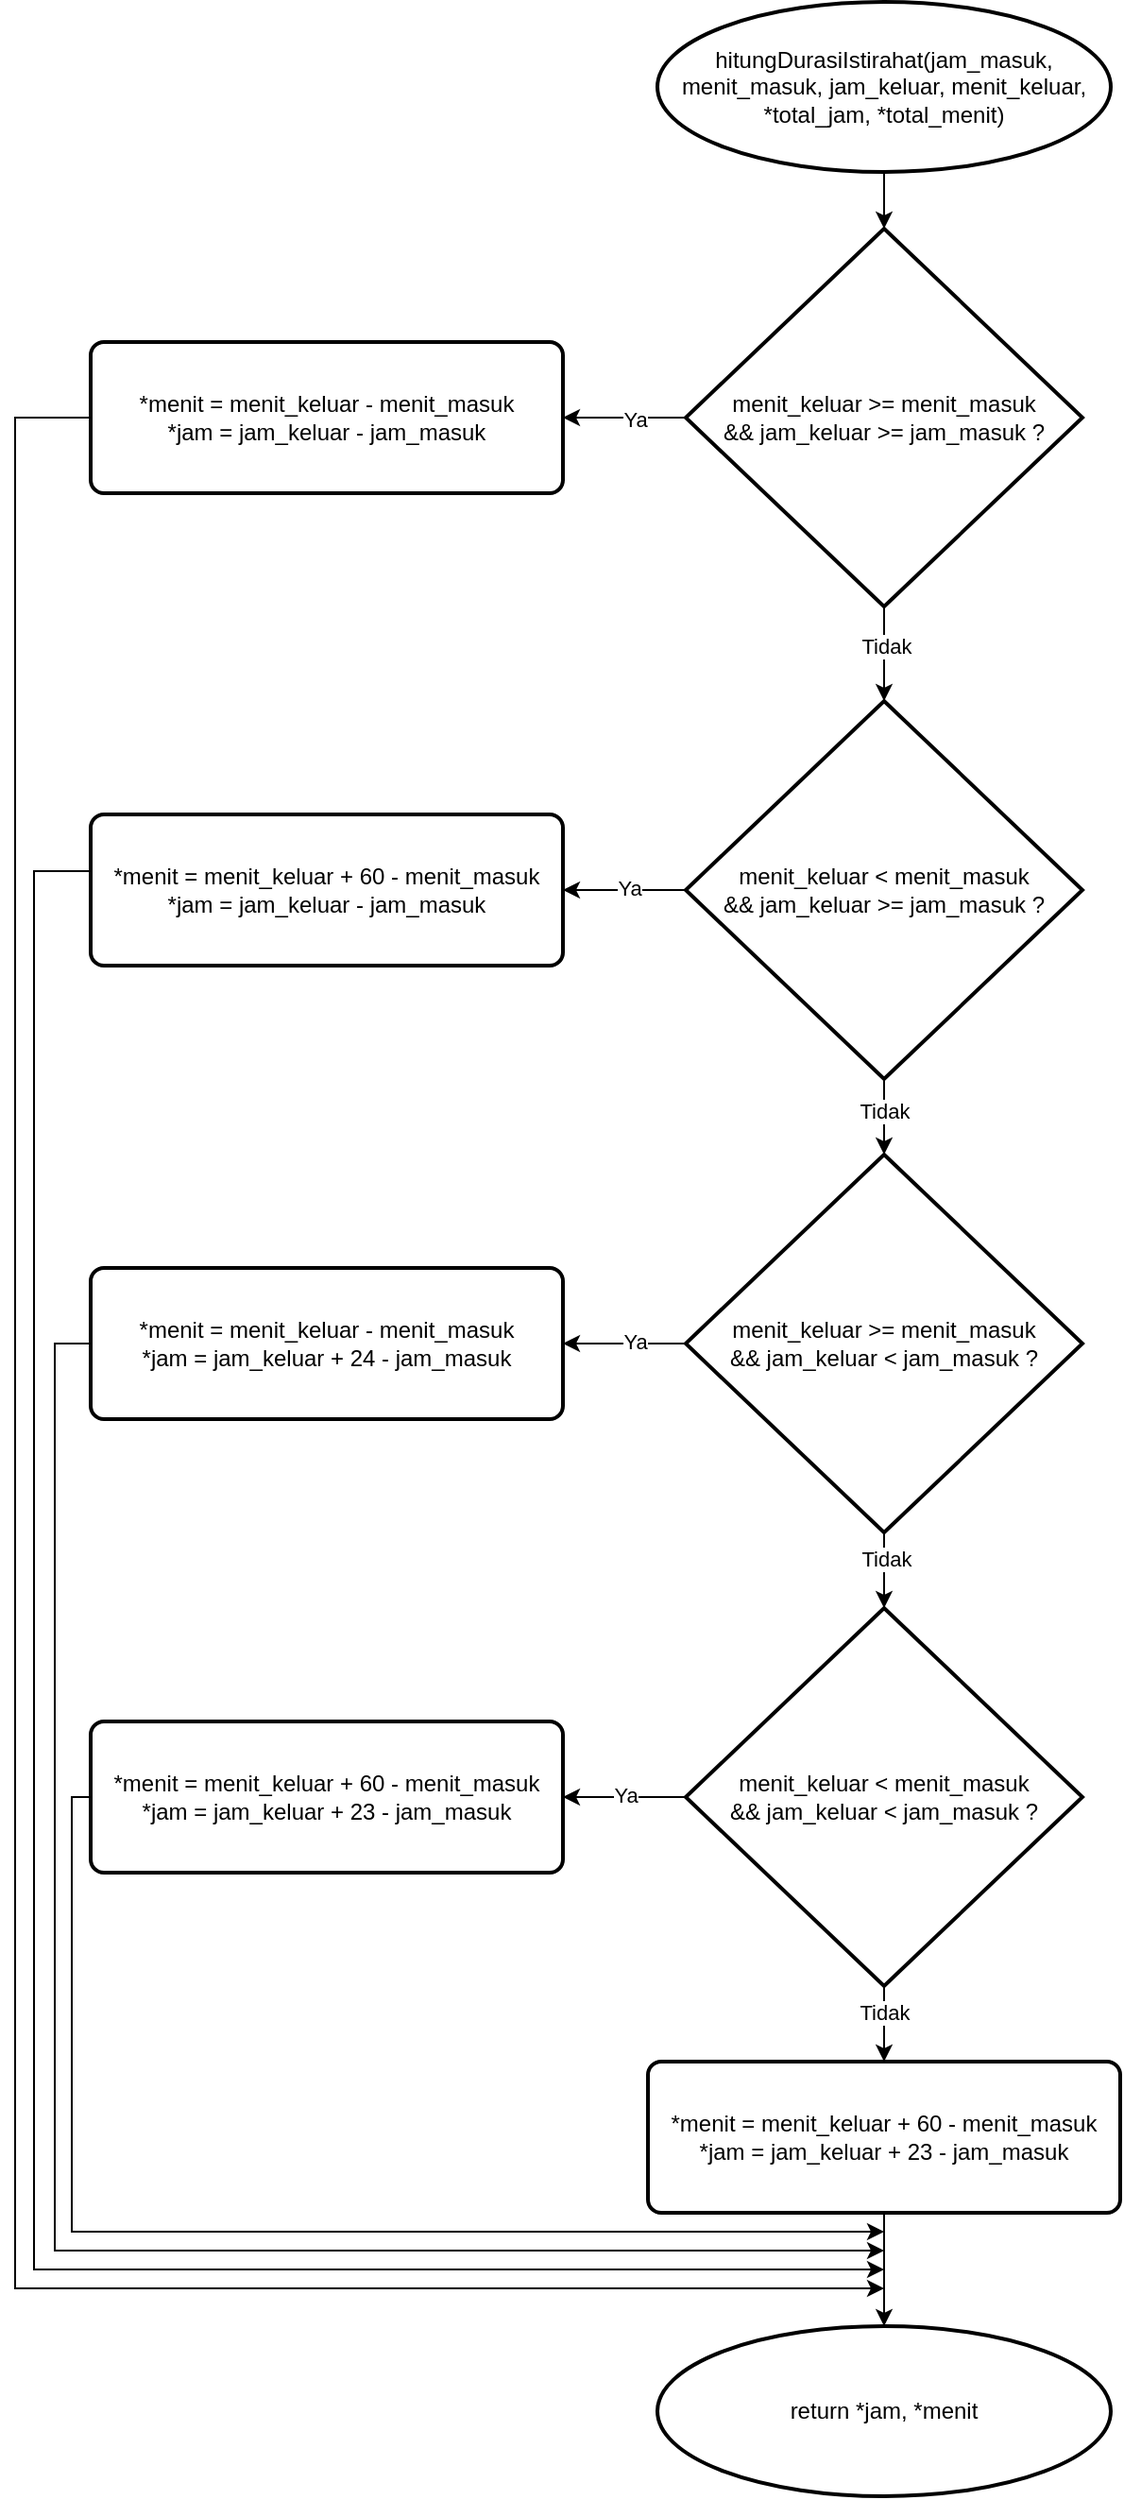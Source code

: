<mxfile version="23.1.5" type="device">
  <diagram name="Page-1" id="Qz_ZhkEUkmSTKMvfffAE">
    <mxGraphModel dx="2002" dy="741" grid="1" gridSize="10" guides="1" tooltips="1" connect="1" arrows="1" fold="1" page="1" pageScale="1" pageWidth="850" pageHeight="1100" math="0" shadow="0">
      <root>
        <mxCell id="0" />
        <mxCell id="1" parent="0" />
        <mxCell id="fGrcY3Q_agMODw4OWnMs-1" value="hitungDurasiIstirahat(jam_masuk, menit_masuk, jam_keluar, menit_keluar, *total_jam, *total_menit)" style="strokeWidth=2;html=1;shape=mxgraph.flowchart.start_1;whiteSpace=wrap;" vertex="1" parent="1">
          <mxGeometry x="280" y="40" width="240" height="90" as="geometry" />
        </mxCell>
        <mxCell id="fGrcY3Q_agMODw4OWnMs-13" style="edgeStyle=orthogonalEdgeStyle;rounded=0;orthogonalLoop=1;jettySize=auto;html=1;exitX=0;exitY=0.5;exitDx=0;exitDy=0;exitPerimeter=0;entryX=1;entryY=0.5;entryDx=0;entryDy=0;" edge="1" parent="1" source="fGrcY3Q_agMODw4OWnMs-2" target="fGrcY3Q_agMODw4OWnMs-11">
          <mxGeometry relative="1" as="geometry" />
        </mxCell>
        <mxCell id="fGrcY3Q_agMODw4OWnMs-14" value="Ya" style="edgeLabel;html=1;align=center;verticalAlign=middle;resizable=0;points=[];" vertex="1" connectable="0" parent="fGrcY3Q_agMODw4OWnMs-13">
          <mxGeometry x="-0.07" y="1" relative="1" as="geometry">
            <mxPoint x="3" as="offset" />
          </mxGeometry>
        </mxCell>
        <mxCell id="fGrcY3Q_agMODw4OWnMs-2" value="menit_keluar &amp;gt;= menit_masuk&lt;br&gt;&amp;amp;&amp;amp; jam_keluar &amp;gt;= jam_masuk ?" style="strokeWidth=2;html=1;shape=mxgraph.flowchart.decision;whiteSpace=wrap;" vertex="1" parent="1">
          <mxGeometry x="295" y="160" width="210" height="200" as="geometry" />
        </mxCell>
        <mxCell id="fGrcY3Q_agMODw4OWnMs-3" style="edgeStyle=orthogonalEdgeStyle;rounded=0;orthogonalLoop=1;jettySize=auto;html=1;exitX=0.5;exitY=1;exitDx=0;exitDy=0;exitPerimeter=0;" edge="1" parent="1" source="fGrcY3Q_agMODw4OWnMs-2" target="fGrcY3Q_agMODw4OWnMs-2">
          <mxGeometry relative="1" as="geometry" />
        </mxCell>
        <mxCell id="fGrcY3Q_agMODw4OWnMs-4" style="edgeStyle=orthogonalEdgeStyle;rounded=0;orthogonalLoop=1;jettySize=auto;html=1;exitX=0.5;exitY=1;exitDx=0;exitDy=0;exitPerimeter=0;entryX=0.5;entryY=0;entryDx=0;entryDy=0;entryPerimeter=0;" edge="1" parent="1" source="fGrcY3Q_agMODw4OWnMs-1" target="fGrcY3Q_agMODw4OWnMs-2">
          <mxGeometry relative="1" as="geometry" />
        </mxCell>
        <mxCell id="fGrcY3Q_agMODw4OWnMs-17" style="edgeStyle=orthogonalEdgeStyle;rounded=0;orthogonalLoop=1;jettySize=auto;html=1;exitX=0;exitY=0.5;exitDx=0;exitDy=0;exitPerimeter=0;entryX=1;entryY=0.5;entryDx=0;entryDy=0;" edge="1" parent="1" source="fGrcY3Q_agMODw4OWnMs-5" target="fGrcY3Q_agMODw4OWnMs-16">
          <mxGeometry relative="1" as="geometry" />
        </mxCell>
        <mxCell id="fGrcY3Q_agMODw4OWnMs-18" value="Ya" style="edgeLabel;html=1;align=center;verticalAlign=middle;resizable=0;points=[];" vertex="1" connectable="0" parent="fGrcY3Q_agMODw4OWnMs-17">
          <mxGeometry x="-0.083" y="-1" relative="1" as="geometry">
            <mxPoint as="offset" />
          </mxGeometry>
        </mxCell>
        <mxCell id="fGrcY3Q_agMODw4OWnMs-5" value="menit_keluar &amp;lt; menit_masuk&lt;br&gt;&amp;amp;&amp;amp; jam_keluar &amp;gt;= jam_masuk ?" style="strokeWidth=2;html=1;shape=mxgraph.flowchart.decision;whiteSpace=wrap;" vertex="1" parent="1">
          <mxGeometry x="295" y="410" width="210" height="200" as="geometry" />
        </mxCell>
        <mxCell id="fGrcY3Q_agMODw4OWnMs-22" value="" style="edgeStyle=orthogonalEdgeStyle;rounded=0;orthogonalLoop=1;jettySize=auto;html=1;" edge="1" parent="1" source="fGrcY3Q_agMODw4OWnMs-6" target="fGrcY3Q_agMODw4OWnMs-20">
          <mxGeometry relative="1" as="geometry" />
        </mxCell>
        <mxCell id="fGrcY3Q_agMODw4OWnMs-23" value="Ya" style="edgeLabel;html=1;align=center;verticalAlign=middle;resizable=0;points=[];" vertex="1" connectable="0" parent="fGrcY3Q_agMODw4OWnMs-22">
          <mxGeometry x="-0.162" y="-1" relative="1" as="geometry">
            <mxPoint as="offset" />
          </mxGeometry>
        </mxCell>
        <mxCell id="fGrcY3Q_agMODw4OWnMs-6" value="menit_keluar &amp;gt;= menit_masuk&lt;br&gt;&amp;amp;&amp;amp; jam_keluar &amp;lt; jam_masuk ?" style="strokeWidth=2;html=1;shape=mxgraph.flowchart.decision;whiteSpace=wrap;" vertex="1" parent="1">
          <mxGeometry x="295" y="650" width="210" height="200" as="geometry" />
        </mxCell>
        <mxCell id="fGrcY3Q_agMODw4OWnMs-26" value="" style="edgeStyle=orthogonalEdgeStyle;rounded=0;orthogonalLoop=1;jettySize=auto;html=1;" edge="1" parent="1" source="fGrcY3Q_agMODw4OWnMs-7" target="fGrcY3Q_agMODw4OWnMs-25">
          <mxGeometry relative="1" as="geometry" />
        </mxCell>
        <mxCell id="fGrcY3Q_agMODw4OWnMs-29" value="Ya" style="edgeLabel;html=1;align=center;verticalAlign=middle;resizable=0;points=[];" vertex="1" connectable="0" parent="fGrcY3Q_agMODw4OWnMs-26">
          <mxGeometry x="-0.003" y="-1" relative="1" as="geometry">
            <mxPoint as="offset" />
          </mxGeometry>
        </mxCell>
        <mxCell id="fGrcY3Q_agMODw4OWnMs-28" value="" style="edgeStyle=orthogonalEdgeStyle;rounded=0;orthogonalLoop=1;jettySize=auto;html=1;" edge="1" parent="1" source="fGrcY3Q_agMODw4OWnMs-7" target="fGrcY3Q_agMODw4OWnMs-27">
          <mxGeometry relative="1" as="geometry" />
        </mxCell>
        <mxCell id="fGrcY3Q_agMODw4OWnMs-30" value="Tidak" style="edgeLabel;html=1;align=center;verticalAlign=middle;resizable=0;points=[];" vertex="1" connectable="0" parent="fGrcY3Q_agMODw4OWnMs-28">
          <mxGeometry x="-0.322" relative="1" as="geometry">
            <mxPoint as="offset" />
          </mxGeometry>
        </mxCell>
        <mxCell id="fGrcY3Q_agMODw4OWnMs-7" value="menit_keluar &amp;lt; menit_masuk&lt;br&gt;&amp;amp;&amp;amp; jam_keluar &amp;lt; jam_masuk ?" style="strokeWidth=2;html=1;shape=mxgraph.flowchart.decision;whiteSpace=wrap;" vertex="1" parent="1">
          <mxGeometry x="295" y="890" width="210" height="200" as="geometry" />
        </mxCell>
        <mxCell id="fGrcY3Q_agMODw4OWnMs-8" style="edgeStyle=orthogonalEdgeStyle;rounded=0;orthogonalLoop=1;jettySize=auto;html=1;exitX=0.5;exitY=1;exitDx=0;exitDy=0;exitPerimeter=0;entryX=0.5;entryY=0;entryDx=0;entryDy=0;entryPerimeter=0;" edge="1" parent="1" source="fGrcY3Q_agMODw4OWnMs-2" target="fGrcY3Q_agMODw4OWnMs-5">
          <mxGeometry relative="1" as="geometry" />
        </mxCell>
        <mxCell id="fGrcY3Q_agMODw4OWnMs-15" value="Tidak" style="edgeLabel;html=1;align=center;verticalAlign=middle;resizable=0;points=[];" vertex="1" connectable="0" parent="fGrcY3Q_agMODw4OWnMs-8">
          <mxGeometry x="-0.368" y="1" relative="1" as="geometry">
            <mxPoint y="5" as="offset" />
          </mxGeometry>
        </mxCell>
        <mxCell id="fGrcY3Q_agMODw4OWnMs-9" style="edgeStyle=orthogonalEdgeStyle;rounded=0;orthogonalLoop=1;jettySize=auto;html=1;exitX=0.5;exitY=1;exitDx=0;exitDy=0;exitPerimeter=0;entryX=0.5;entryY=0;entryDx=0;entryDy=0;entryPerimeter=0;" edge="1" parent="1" source="fGrcY3Q_agMODw4OWnMs-5" target="fGrcY3Q_agMODw4OWnMs-6">
          <mxGeometry relative="1" as="geometry" />
        </mxCell>
        <mxCell id="fGrcY3Q_agMODw4OWnMs-19" value="Tidak" style="edgeLabel;html=1;align=center;verticalAlign=middle;resizable=0;points=[];" vertex="1" connectable="0" parent="fGrcY3Q_agMODw4OWnMs-9">
          <mxGeometry x="-0.174" relative="1" as="geometry">
            <mxPoint as="offset" />
          </mxGeometry>
        </mxCell>
        <mxCell id="fGrcY3Q_agMODw4OWnMs-10" style="edgeStyle=orthogonalEdgeStyle;rounded=0;orthogonalLoop=1;jettySize=auto;html=1;exitX=0.5;exitY=1;exitDx=0;exitDy=0;exitPerimeter=0;entryX=0.5;entryY=0;entryDx=0;entryDy=0;entryPerimeter=0;" edge="1" parent="1" source="fGrcY3Q_agMODw4OWnMs-6" target="fGrcY3Q_agMODw4OWnMs-7">
          <mxGeometry relative="1" as="geometry" />
        </mxCell>
        <mxCell id="fGrcY3Q_agMODw4OWnMs-24" value="Tidak" style="edgeLabel;html=1;align=center;verticalAlign=middle;resizable=0;points=[];" vertex="1" connectable="0" parent="fGrcY3Q_agMODw4OWnMs-10">
          <mxGeometry x="-0.322" y="1" relative="1" as="geometry">
            <mxPoint as="offset" />
          </mxGeometry>
        </mxCell>
        <mxCell id="fGrcY3Q_agMODw4OWnMs-36" style="edgeStyle=orthogonalEdgeStyle;rounded=0;orthogonalLoop=1;jettySize=auto;html=1;exitX=0;exitY=0.5;exitDx=0;exitDy=0;" edge="1" parent="1" source="fGrcY3Q_agMODw4OWnMs-11">
          <mxGeometry relative="1" as="geometry">
            <mxPoint x="400" y="1250" as="targetPoint" />
            <mxPoint x="-540" y="390" as="sourcePoint" />
            <Array as="points">
              <mxPoint x="-60" y="260" />
              <mxPoint x="-60" y="1250" />
            </Array>
          </mxGeometry>
        </mxCell>
        <mxCell id="fGrcY3Q_agMODw4OWnMs-11" value="*menit = menit_keluar - menit_masuk&lt;br&gt;*jam = jam_keluar - jam_masuk" style="rounded=1;whiteSpace=wrap;html=1;absoluteArcSize=1;arcSize=14;strokeWidth=2;" vertex="1" parent="1">
          <mxGeometry x="-20" y="220" width="250" height="80" as="geometry" />
        </mxCell>
        <mxCell id="fGrcY3Q_agMODw4OWnMs-35" style="edgeStyle=orthogonalEdgeStyle;rounded=0;orthogonalLoop=1;jettySize=auto;html=1;exitX=0;exitY=0.5;exitDx=0;exitDy=0;" edge="1" parent="1">
          <mxGeometry relative="1" as="geometry">
            <mxPoint x="400" y="1240" as="targetPoint" />
            <mxPoint x="-10" y="500.0" as="sourcePoint" />
            <Array as="points">
              <mxPoint x="-50" y="500" />
              <mxPoint x="-50" y="1240" />
            </Array>
          </mxGeometry>
        </mxCell>
        <mxCell id="fGrcY3Q_agMODw4OWnMs-16" value="*menit = menit_keluar + 60 - menit_masuk&lt;br&gt;*jam = jam_keluar - jam_masuk" style="rounded=1;whiteSpace=wrap;html=1;absoluteArcSize=1;arcSize=14;strokeWidth=2;" vertex="1" parent="1">
          <mxGeometry x="-20" y="470" width="250" height="80" as="geometry" />
        </mxCell>
        <mxCell id="fGrcY3Q_agMODw4OWnMs-34" style="edgeStyle=orthogonalEdgeStyle;rounded=0;orthogonalLoop=1;jettySize=auto;html=1;exitX=0;exitY=0.5;exitDx=0;exitDy=0;" edge="1" parent="1">
          <mxGeometry relative="1" as="geometry">
            <mxPoint x="400" y="1230" as="targetPoint" />
            <mxPoint x="-20.05" y="749.97" as="sourcePoint" />
            <Array as="points">
              <mxPoint x="-39" y="750" />
              <mxPoint x="-39" y="1230" />
            </Array>
          </mxGeometry>
        </mxCell>
        <mxCell id="fGrcY3Q_agMODw4OWnMs-20" value="*menit = menit_keluar - menit_masuk&lt;br&gt;*jam = jam_keluar + 24 - jam_masuk" style="rounded=1;whiteSpace=wrap;html=1;absoluteArcSize=1;arcSize=14;strokeWidth=2;" vertex="1" parent="1">
          <mxGeometry x="-20" y="710" width="250" height="80" as="geometry" />
        </mxCell>
        <mxCell id="fGrcY3Q_agMODw4OWnMs-33" style="edgeStyle=orthogonalEdgeStyle;rounded=0;orthogonalLoop=1;jettySize=auto;html=1;exitX=0;exitY=0.5;exitDx=0;exitDy=0;" edge="1" parent="1" source="fGrcY3Q_agMODw4OWnMs-25">
          <mxGeometry relative="1" as="geometry">
            <mxPoint x="400" y="1220" as="targetPoint" />
            <Array as="points">
              <mxPoint x="-30" y="990" />
              <mxPoint x="-30" y="1220" />
            </Array>
          </mxGeometry>
        </mxCell>
        <mxCell id="fGrcY3Q_agMODw4OWnMs-25" value="*menit = menit_keluar + 60 - menit_masuk&lt;br&gt;*jam = jam_keluar + 23 - jam_masuk" style="rounded=1;whiteSpace=wrap;html=1;absoluteArcSize=1;arcSize=14;strokeWidth=2;" vertex="1" parent="1">
          <mxGeometry x="-20" y="950" width="250" height="80" as="geometry" />
        </mxCell>
        <mxCell id="fGrcY3Q_agMODw4OWnMs-32" value="" style="edgeStyle=orthogonalEdgeStyle;rounded=0;orthogonalLoop=1;jettySize=auto;html=1;" edge="1" parent="1" source="fGrcY3Q_agMODw4OWnMs-27" target="fGrcY3Q_agMODw4OWnMs-31">
          <mxGeometry relative="1" as="geometry" />
        </mxCell>
        <mxCell id="fGrcY3Q_agMODw4OWnMs-27" value="*menit = menit_keluar + 60 - menit_masuk&lt;br&gt;*jam = jam_keluar + 23 - jam_masuk" style="rounded=1;whiteSpace=wrap;html=1;absoluteArcSize=1;arcSize=14;strokeWidth=2;" vertex="1" parent="1">
          <mxGeometry x="275" y="1130" width="250" height="80" as="geometry" />
        </mxCell>
        <mxCell id="fGrcY3Q_agMODw4OWnMs-31" value="return *jam, *menit" style="strokeWidth=2;html=1;shape=mxgraph.flowchart.start_1;whiteSpace=wrap;" vertex="1" parent="1">
          <mxGeometry x="280" y="1270" width="240" height="90" as="geometry" />
        </mxCell>
      </root>
    </mxGraphModel>
  </diagram>
</mxfile>
